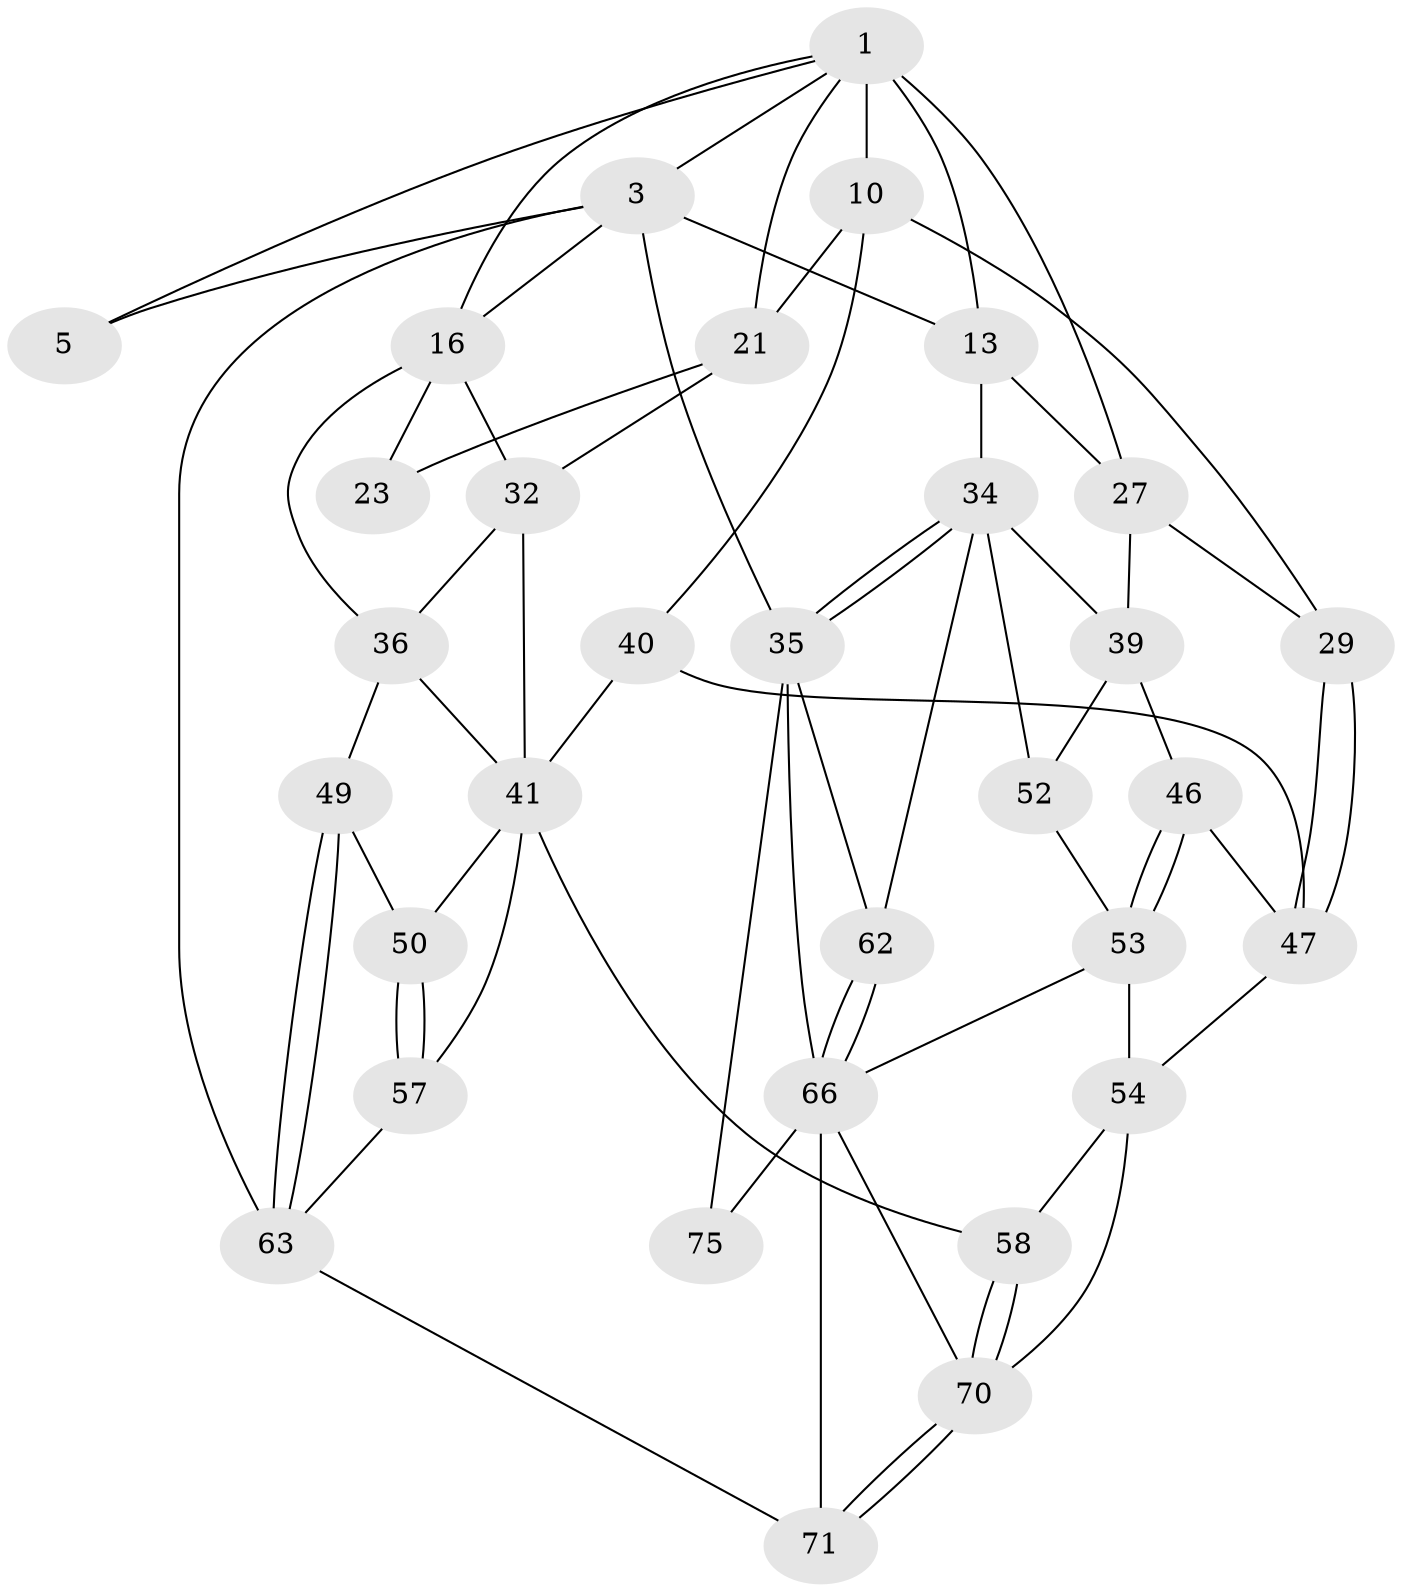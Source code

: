 // original degree distribution, {3: 0.025, 4: 0.2375, 6: 0.2125, 5: 0.525}
// Generated by graph-tools (version 1.1) at 2025/21/03/04/25 18:21:32]
// undirected, 32 vertices, 70 edges
graph export_dot {
graph [start="1"]
  node [color=gray90,style=filled];
  1 [pos="+0.6177783173518713+0",super="+6+2"];
  3 [pos="+1+0",super="+4+12"];
  5 [pos="+0.2162671312983681+0"];
  10 [pos="+0.5151443971165537+0.18879348025767148",super="+11+25"];
  13 [pos="+0.8484610211033408+0.18345833120530147",super="+14+30"];
  16 [pos="+0.1864359752618793+0.09209880901554392",super="+17"];
  21 [pos="+0.27076918999687427+0.34428872921431325",super="+22"];
  23 [pos="+0.10536215181956783+0.284226779074502"];
  27 [pos="+0.633135512650046+0.3456805083015466",super="+28"];
  29 [pos="+0.5585766166969698+0.411629567745497"];
  32 [pos="+0.16630622923799132+0.39927479372082464",super="+33"];
  34 [pos="+1+0.4595255045497398",super="+37"];
  35 [pos="+1+0.4663183996707316",super="+60"];
  36 [pos="+0+0.45824303607732086",super="+44"];
  39 [pos="+0.6905192668947727+0.5263457450706995",super="+45"];
  40 [pos="+0.35958866386384+0.48484260978079685"];
  41 [pos="+0.2525040847827418+0.5609466353035024",super="+56+42"];
  46 [pos="+0.5608988040743363+0.5411233112676184"];
  47 [pos="+0.560513652133142+0.5408642132467919",super="+48"];
  49 [pos="+0+0.5216869085716518"];
  50 [pos="+0.08221469487219996+0.6004943050766217"];
  52 [pos="+0.700624082878627+0.7144325671642658"];
  53 [pos="+0.6172601549417346+0.7565469638099992",super="+59"];
  54 [pos="+0.4947391828009654+0.7489500198521606",super="+55"];
  57 [pos="+0.18435070870837678+0.7266901898034386"];
  58 [pos="+0.2210376476994805+0.7396932991577229"];
  62 [pos="+0.8906271516673195+0.7169725973464526"];
  63 [pos="+0+0.80056477713481",super="+69"];
  66 [pos="+0.8649437640574215+0.8902990847366167",super="+67+68"];
  70 [pos="+0.30240266363466756+0.8934657766061774",super="+74"];
  71 [pos="+0.29786146308205624+0.9448389921210242",super="+72"];
  75 [pos="+1+1"];
  1 -- 16;
  1 -- 5;
  1 -- 21;
  1 -- 10 [weight=3];
  1 -- 3;
  1 -- 27;
  1 -- 13 [weight=2];
  3 -- 5;
  3 -- 63 [weight=2];
  3 -- 35 [weight=3];
  3 -- 13;
  3 -- 16;
  10 -- 40;
  10 -- 29;
  10 -- 21;
  13 -- 34 [weight=2];
  13 -- 27;
  16 -- 23 [weight=2];
  16 -- 32;
  16 -- 36;
  21 -- 32;
  21 -- 23;
  27 -- 29;
  27 -- 39;
  29 -- 47;
  29 -- 47;
  32 -- 36;
  32 -- 41;
  34 -- 35;
  34 -- 35;
  34 -- 52;
  34 -- 39;
  34 -- 62;
  35 -- 75;
  35 -- 62;
  35 -- 66;
  36 -- 41;
  36 -- 49;
  39 -- 52;
  39 -- 46;
  40 -- 41;
  40 -- 47;
  41 -- 58;
  41 -- 57;
  41 -- 50;
  46 -- 47;
  46 -- 53;
  46 -- 53;
  47 -- 54;
  49 -- 50;
  49 -- 63;
  49 -- 63;
  50 -- 57;
  50 -- 57;
  52 -- 53;
  53 -- 54;
  53 -- 66;
  54 -- 58;
  54 -- 70;
  57 -- 63;
  58 -- 70;
  58 -- 70;
  62 -- 66;
  62 -- 66;
  63 -- 71;
  66 -- 70;
  66 -- 71 [weight=2];
  66 -- 75 [weight=2];
  70 -- 71;
  70 -- 71;
}
